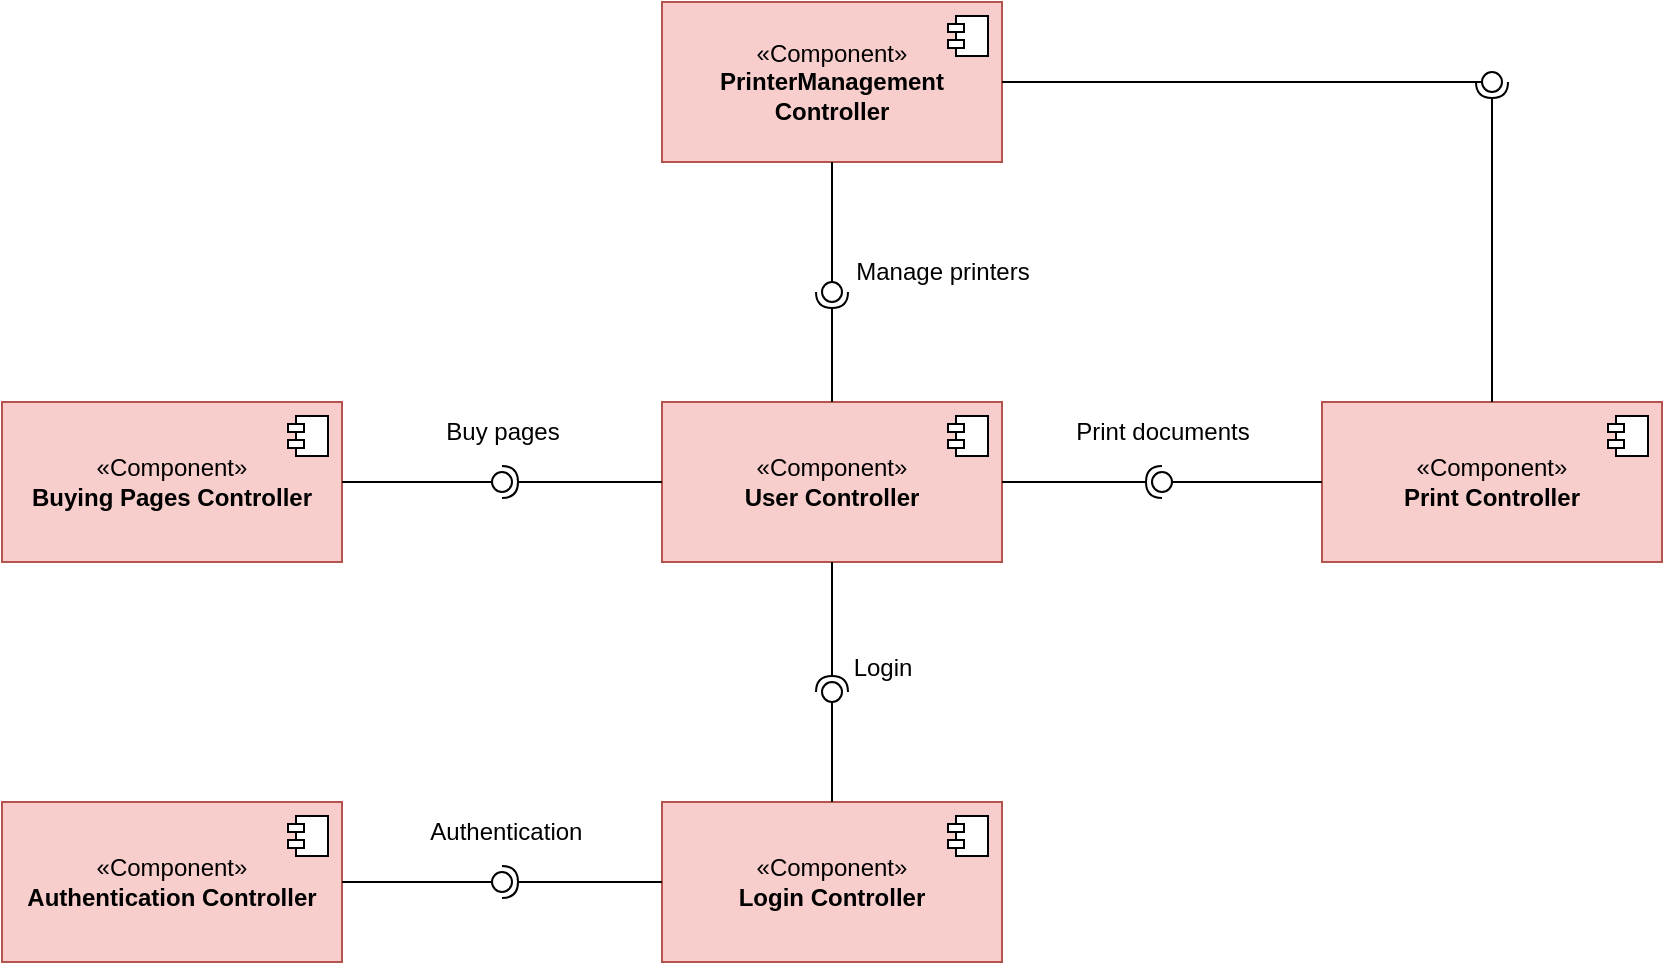 <mxfile version="25.0.3">
  <diagram name="Page-1" id="j0edGtotSpqgeDwOajOh">
    <mxGraphModel grid="1" page="1" gridSize="10" guides="1" tooltips="1" connect="1" arrows="1" fold="1" pageScale="1" pageWidth="827" pageHeight="1169" math="0" shadow="0">
      <root>
        <mxCell id="0" />
        <mxCell id="1" parent="0" />
        <mxCell id="KkB755KB0RmJD5TtMfv7-1" value="«Component»&lt;br&gt;&lt;b&gt;User Controller&lt;/b&gt;" style="html=1;dropTarget=0;whiteSpace=wrap;fillColor=#f8cecc;strokeColor=#b85450;" vertex="1" parent="1">
          <mxGeometry x="230" y="120" width="170" height="80" as="geometry" />
        </mxCell>
        <mxCell id="KkB755KB0RmJD5TtMfv7-2" value="" style="shape=module;jettyWidth=8;jettyHeight=4;" vertex="1" parent="KkB755KB0RmJD5TtMfv7-1">
          <mxGeometry x="1" width="20" height="20" relative="1" as="geometry">
            <mxPoint x="-27" y="7" as="offset" />
          </mxGeometry>
        </mxCell>
        <mxCell id="KkB755KB0RmJD5TtMfv7-3" value="«Component»&lt;br&gt;&lt;b&gt;Print Controller&lt;/b&gt;" style="html=1;dropTarget=0;whiteSpace=wrap;fillColor=#f8cecc;strokeColor=#b85450;" vertex="1" parent="1">
          <mxGeometry x="560" y="120" width="170" height="80" as="geometry" />
        </mxCell>
        <mxCell id="KkB755KB0RmJD5TtMfv7-4" value="" style="shape=module;jettyWidth=8;jettyHeight=4;" vertex="1" parent="KkB755KB0RmJD5TtMfv7-3">
          <mxGeometry x="1" width="20" height="20" relative="1" as="geometry">
            <mxPoint x="-27" y="7" as="offset" />
          </mxGeometry>
        </mxCell>
        <mxCell id="KkB755KB0RmJD5TtMfv7-5" value="«Component»&lt;br&gt;&lt;b&gt;Login Controller&lt;/b&gt;" style="html=1;dropTarget=0;whiteSpace=wrap;fillColor=#f8cecc;strokeColor=#b85450;" vertex="1" parent="1">
          <mxGeometry x="230" y="320" width="170" height="80" as="geometry" />
        </mxCell>
        <mxCell id="KkB755KB0RmJD5TtMfv7-6" value="" style="shape=module;jettyWidth=8;jettyHeight=4;" vertex="1" parent="KkB755KB0RmJD5TtMfv7-5">
          <mxGeometry x="1" width="20" height="20" relative="1" as="geometry">
            <mxPoint x="-27" y="7" as="offset" />
          </mxGeometry>
        </mxCell>
        <mxCell id="KkB755KB0RmJD5TtMfv7-7" value="«Component»&lt;br&gt;&lt;b&gt;PrinterManagement Controller&lt;/b&gt;" style="html=1;dropTarget=0;whiteSpace=wrap;fillColor=#f8cecc;strokeColor=#b85450;" vertex="1" parent="1">
          <mxGeometry x="230" y="-80" width="170" height="80" as="geometry" />
        </mxCell>
        <mxCell id="KkB755KB0RmJD5TtMfv7-8" value="" style="shape=module;jettyWidth=8;jettyHeight=4;" vertex="1" parent="KkB755KB0RmJD5TtMfv7-7">
          <mxGeometry x="1" width="20" height="20" relative="1" as="geometry">
            <mxPoint x="-27" y="7" as="offset" />
          </mxGeometry>
        </mxCell>
        <mxCell id="KkB755KB0RmJD5TtMfv7-9" value="«Component»&lt;br&gt;&lt;b&gt;Buying Pages Controller&lt;/b&gt;" style="html=1;dropTarget=0;whiteSpace=wrap;fillColor=#f8cecc;strokeColor=#b85450;" vertex="1" parent="1">
          <mxGeometry x="-100" y="120" width="170" height="80" as="geometry" />
        </mxCell>
        <mxCell id="KkB755KB0RmJD5TtMfv7-10" value="" style="shape=module;jettyWidth=8;jettyHeight=4;" vertex="1" parent="KkB755KB0RmJD5TtMfv7-9">
          <mxGeometry x="1" width="20" height="20" relative="1" as="geometry">
            <mxPoint x="-27" y="7" as="offset" />
          </mxGeometry>
        </mxCell>
        <mxCell id="KkB755KB0RmJD5TtMfv7-11" value="«Component»&lt;br&gt;&lt;b&gt;Authentication Controller&lt;/b&gt;" style="html=1;dropTarget=0;whiteSpace=wrap;fillColor=#f8cecc;strokeColor=#b85450;" vertex="1" parent="1">
          <mxGeometry x="-100" y="320" width="170" height="80" as="geometry" />
        </mxCell>
        <mxCell id="KkB755KB0RmJD5TtMfv7-12" value="" style="shape=module;jettyWidth=8;jettyHeight=4;" vertex="1" parent="KkB755KB0RmJD5TtMfv7-11">
          <mxGeometry x="1" width="20" height="20" relative="1" as="geometry">
            <mxPoint x="-27" y="7" as="offset" />
          </mxGeometry>
        </mxCell>
        <mxCell id="KkB755KB0RmJD5TtMfv7-13" value="" style="rounded=0;orthogonalLoop=1;jettySize=auto;html=1;endArrow=halfCircle;endFill=0;endSize=6;strokeWidth=1;sketch=0;exitX=0.5;exitY=1;exitDx=0;exitDy=0;" edge="1" parent="1" source="KkB755KB0RmJD5TtMfv7-1" target="KkB755KB0RmJD5TtMfv7-15">
          <mxGeometry relative="1" as="geometry">
            <mxPoint x="360" y="285" as="sourcePoint" />
          </mxGeometry>
        </mxCell>
        <mxCell id="KkB755KB0RmJD5TtMfv7-14" value="" style="rounded=0;orthogonalLoop=1;jettySize=auto;html=1;endArrow=oval;endFill=0;sketch=0;sourcePerimeterSpacing=0;targetPerimeterSpacing=0;endSize=10;exitX=0.5;exitY=0;exitDx=0;exitDy=0;" edge="1" parent="1" source="KkB755KB0RmJD5TtMfv7-5" target="KkB755KB0RmJD5TtMfv7-15">
          <mxGeometry relative="1" as="geometry">
            <mxPoint x="320" y="285" as="sourcePoint" />
          </mxGeometry>
        </mxCell>
        <mxCell id="KkB755KB0RmJD5TtMfv7-15" value="" style="ellipse;whiteSpace=wrap;html=1;align=center;aspect=fixed;fillColor=none;strokeColor=none;resizable=0;perimeter=centerPerimeter;rotatable=0;allowArrows=0;points=[];outlineConnect=1;" vertex="1" parent="1">
          <mxGeometry x="310" y="260" width="10" height="10" as="geometry" />
        </mxCell>
        <mxCell id="KkB755KB0RmJD5TtMfv7-16" value="Login" style="text;html=1;align=center;verticalAlign=middle;resizable=0;points=[];autosize=1;strokeColor=none;fillColor=none;" vertex="1" parent="1">
          <mxGeometry x="315" y="238" width="50" height="30" as="geometry" />
        </mxCell>
        <mxCell id="KkB755KB0RmJD5TtMfv7-17" value="" style="rounded=0;orthogonalLoop=1;jettySize=auto;html=1;endArrow=halfCircle;endFill=0;endSize=6;strokeWidth=1;sketch=0;exitX=0;exitY=0.5;exitDx=0;exitDy=0;" edge="1" parent="1" source="KkB755KB0RmJD5TtMfv7-1" target="KkB755KB0RmJD5TtMfv7-19">
          <mxGeometry relative="1" as="geometry">
            <mxPoint x="170" y="165" as="sourcePoint" />
          </mxGeometry>
        </mxCell>
        <mxCell id="KkB755KB0RmJD5TtMfv7-18" value="" style="rounded=0;orthogonalLoop=1;jettySize=auto;html=1;endArrow=oval;endFill=0;sketch=0;sourcePerimeterSpacing=0;targetPerimeterSpacing=0;endSize=10;exitX=1;exitY=0.5;exitDx=0;exitDy=0;" edge="1" parent="1" source="KkB755KB0RmJD5TtMfv7-9" target="KkB755KB0RmJD5TtMfv7-19">
          <mxGeometry relative="1" as="geometry">
            <mxPoint x="130" y="165" as="sourcePoint" />
          </mxGeometry>
        </mxCell>
        <mxCell id="KkB755KB0RmJD5TtMfv7-19" value="" style="ellipse;whiteSpace=wrap;html=1;align=center;aspect=fixed;fillColor=none;strokeColor=none;resizable=0;perimeter=centerPerimeter;rotatable=0;allowArrows=0;points=[];outlineConnect=1;" vertex="1" parent="1">
          <mxGeometry x="145" y="155" width="10" height="10" as="geometry" />
        </mxCell>
        <mxCell id="KkB755KB0RmJD5TtMfv7-20" value="Buy pages" style="text;html=1;align=center;verticalAlign=middle;resizable=0;points=[];autosize=1;strokeColor=none;fillColor=none;" vertex="1" parent="1">
          <mxGeometry x="110" y="120" width="80" height="30" as="geometry" />
        </mxCell>
        <mxCell id="KkB755KB0RmJD5TtMfv7-21" value="" style="rounded=0;orthogonalLoop=1;jettySize=auto;html=1;endArrow=halfCircle;endFill=0;endSize=6;strokeWidth=1;sketch=0;exitX=0;exitY=0.5;exitDx=0;exitDy=0;" edge="1" parent="1" target="KkB755KB0RmJD5TtMfv7-23">
          <mxGeometry relative="1" as="geometry">
            <mxPoint x="230" y="360" as="sourcePoint" />
          </mxGeometry>
        </mxCell>
        <mxCell id="KkB755KB0RmJD5TtMfv7-22" value="" style="rounded=0;orthogonalLoop=1;jettySize=auto;html=1;endArrow=oval;endFill=0;sketch=0;sourcePerimeterSpacing=0;targetPerimeterSpacing=0;endSize=10;exitX=1;exitY=0.5;exitDx=0;exitDy=0;" edge="1" parent="1" target="KkB755KB0RmJD5TtMfv7-23">
          <mxGeometry relative="1" as="geometry">
            <mxPoint x="70" y="360" as="sourcePoint" />
          </mxGeometry>
        </mxCell>
        <mxCell id="KkB755KB0RmJD5TtMfv7-23" value="" style="ellipse;whiteSpace=wrap;html=1;align=center;aspect=fixed;fillColor=none;strokeColor=none;resizable=0;perimeter=centerPerimeter;rotatable=0;allowArrows=0;points=[];outlineConnect=1;" vertex="1" parent="1">
          <mxGeometry x="145" y="355" width="10" height="10" as="geometry" />
        </mxCell>
        <mxCell id="KkB755KB0RmJD5TtMfv7-24" value="&amp;nbsp;Authentication" style="text;html=1;align=center;verticalAlign=middle;resizable=0;points=[];autosize=1;strokeColor=none;fillColor=none;" vertex="1" parent="1">
          <mxGeometry x="100" y="320" width="100" height="30" as="geometry" />
        </mxCell>
        <mxCell id="KkB755KB0RmJD5TtMfv7-25" value="" style="rounded=0;orthogonalLoop=1;jettySize=auto;html=1;endArrow=halfCircle;endFill=0;endSize=6;strokeWidth=1;sketch=0;exitX=1;exitY=0.5;exitDx=0;exitDy=0;" edge="1" parent="1" target="KkB755KB0RmJD5TtMfv7-27" source="KkB755KB0RmJD5TtMfv7-1">
          <mxGeometry relative="1" as="geometry">
            <mxPoint x="560" y="160" as="sourcePoint" />
          </mxGeometry>
        </mxCell>
        <mxCell id="KkB755KB0RmJD5TtMfv7-26" value="" style="rounded=0;orthogonalLoop=1;jettySize=auto;html=1;endArrow=oval;endFill=0;sketch=0;sourcePerimeterSpacing=0;targetPerimeterSpacing=0;endSize=10;exitX=0;exitY=0.5;exitDx=0;exitDy=0;" edge="1" parent="1" target="KkB755KB0RmJD5TtMfv7-27" source="KkB755KB0RmJD5TtMfv7-3">
          <mxGeometry relative="1" as="geometry">
            <mxPoint x="470" y="250" as="sourcePoint" />
          </mxGeometry>
        </mxCell>
        <mxCell id="KkB755KB0RmJD5TtMfv7-27" value="" style="ellipse;whiteSpace=wrap;html=1;align=center;aspect=fixed;fillColor=none;strokeColor=none;resizable=0;perimeter=centerPerimeter;rotatable=0;allowArrows=0;points=[];outlineConnect=1;" vertex="1" parent="1">
          <mxGeometry x="475" y="155" width="10" height="10" as="geometry" />
        </mxCell>
        <mxCell id="KkB755KB0RmJD5TtMfv7-28" value="Print documents" style="text;html=1;align=center;verticalAlign=middle;resizable=0;points=[];autosize=1;strokeColor=none;fillColor=none;" vertex="1" parent="1">
          <mxGeometry x="425" y="120" width="110" height="30" as="geometry" />
        </mxCell>
        <mxCell id="KkB755KB0RmJD5TtMfv7-29" value="" style="rounded=0;orthogonalLoop=1;jettySize=auto;html=1;endArrow=halfCircle;endFill=0;endSize=6;strokeWidth=1;sketch=0;exitX=0.5;exitY=0;exitDx=0;exitDy=0;" edge="1" parent="1" source="KkB755KB0RmJD5TtMfv7-1" target="KkB755KB0RmJD5TtMfv7-31">
          <mxGeometry relative="1" as="geometry">
            <mxPoint x="260" y="50" as="sourcePoint" />
          </mxGeometry>
        </mxCell>
        <mxCell id="KkB755KB0RmJD5TtMfv7-30" value="" style="rounded=0;orthogonalLoop=1;jettySize=auto;html=1;endArrow=oval;endFill=0;sketch=0;sourcePerimeterSpacing=0;targetPerimeterSpacing=0;endSize=10;exitX=0.5;exitY=1;exitDx=0;exitDy=0;" edge="1" parent="1" source="KkB755KB0RmJD5TtMfv7-7" target="KkB755KB0RmJD5TtMfv7-31">
          <mxGeometry relative="1" as="geometry">
            <mxPoint x="350" y="80" as="sourcePoint" />
          </mxGeometry>
        </mxCell>
        <mxCell id="KkB755KB0RmJD5TtMfv7-31" value="" style="ellipse;whiteSpace=wrap;html=1;align=center;aspect=fixed;fillColor=none;strokeColor=none;resizable=0;perimeter=centerPerimeter;rotatable=0;allowArrows=0;points=[];outlineConnect=1;" vertex="1" parent="1">
          <mxGeometry x="310" y="60" width="10" height="10" as="geometry" />
        </mxCell>
        <mxCell id="KkB755KB0RmJD5TtMfv7-32" value="Manage printers" style="text;html=1;align=center;verticalAlign=middle;resizable=0;points=[];autosize=1;strokeColor=none;fillColor=none;" vertex="1" parent="1">
          <mxGeometry x="315" y="40" width="110" height="30" as="geometry" />
        </mxCell>
        <mxCell id="MeyG6ZLZtevslA1THwtr-1" value="" style="rounded=0;orthogonalLoop=1;jettySize=auto;html=1;endArrow=halfCircle;endFill=0;endSize=6;strokeWidth=1;sketch=0;exitX=0.5;exitY=0;exitDx=0;exitDy=0;" edge="1" parent="1" source="KkB755KB0RmJD5TtMfv7-3" target="MeyG6ZLZtevslA1THwtr-3">
          <mxGeometry relative="1" as="geometry">
            <mxPoint x="690" y="-45" as="sourcePoint" />
          </mxGeometry>
        </mxCell>
        <mxCell id="MeyG6ZLZtevslA1THwtr-2" value="" style="rounded=0;orthogonalLoop=1;jettySize=auto;html=1;endArrow=oval;endFill=0;sketch=0;sourcePerimeterSpacing=0;targetPerimeterSpacing=0;endSize=10;exitX=1;exitY=0.5;exitDx=0;exitDy=0;" edge="1" parent="1" source="KkB755KB0RmJD5TtMfv7-7" target="MeyG6ZLZtevslA1THwtr-3">
          <mxGeometry relative="1" as="geometry">
            <mxPoint x="530" y="-45" as="sourcePoint" />
          </mxGeometry>
        </mxCell>
        <mxCell id="MeyG6ZLZtevslA1THwtr-3" value="" style="ellipse;whiteSpace=wrap;html=1;align=center;aspect=fixed;fillColor=none;strokeColor=none;resizable=0;perimeter=centerPerimeter;rotatable=0;allowArrows=0;points=[];outlineConnect=1;" vertex="1" parent="1">
          <mxGeometry x="640" y="-45" width="10" height="10" as="geometry" />
        </mxCell>
      </root>
    </mxGraphModel>
  </diagram>
</mxfile>
